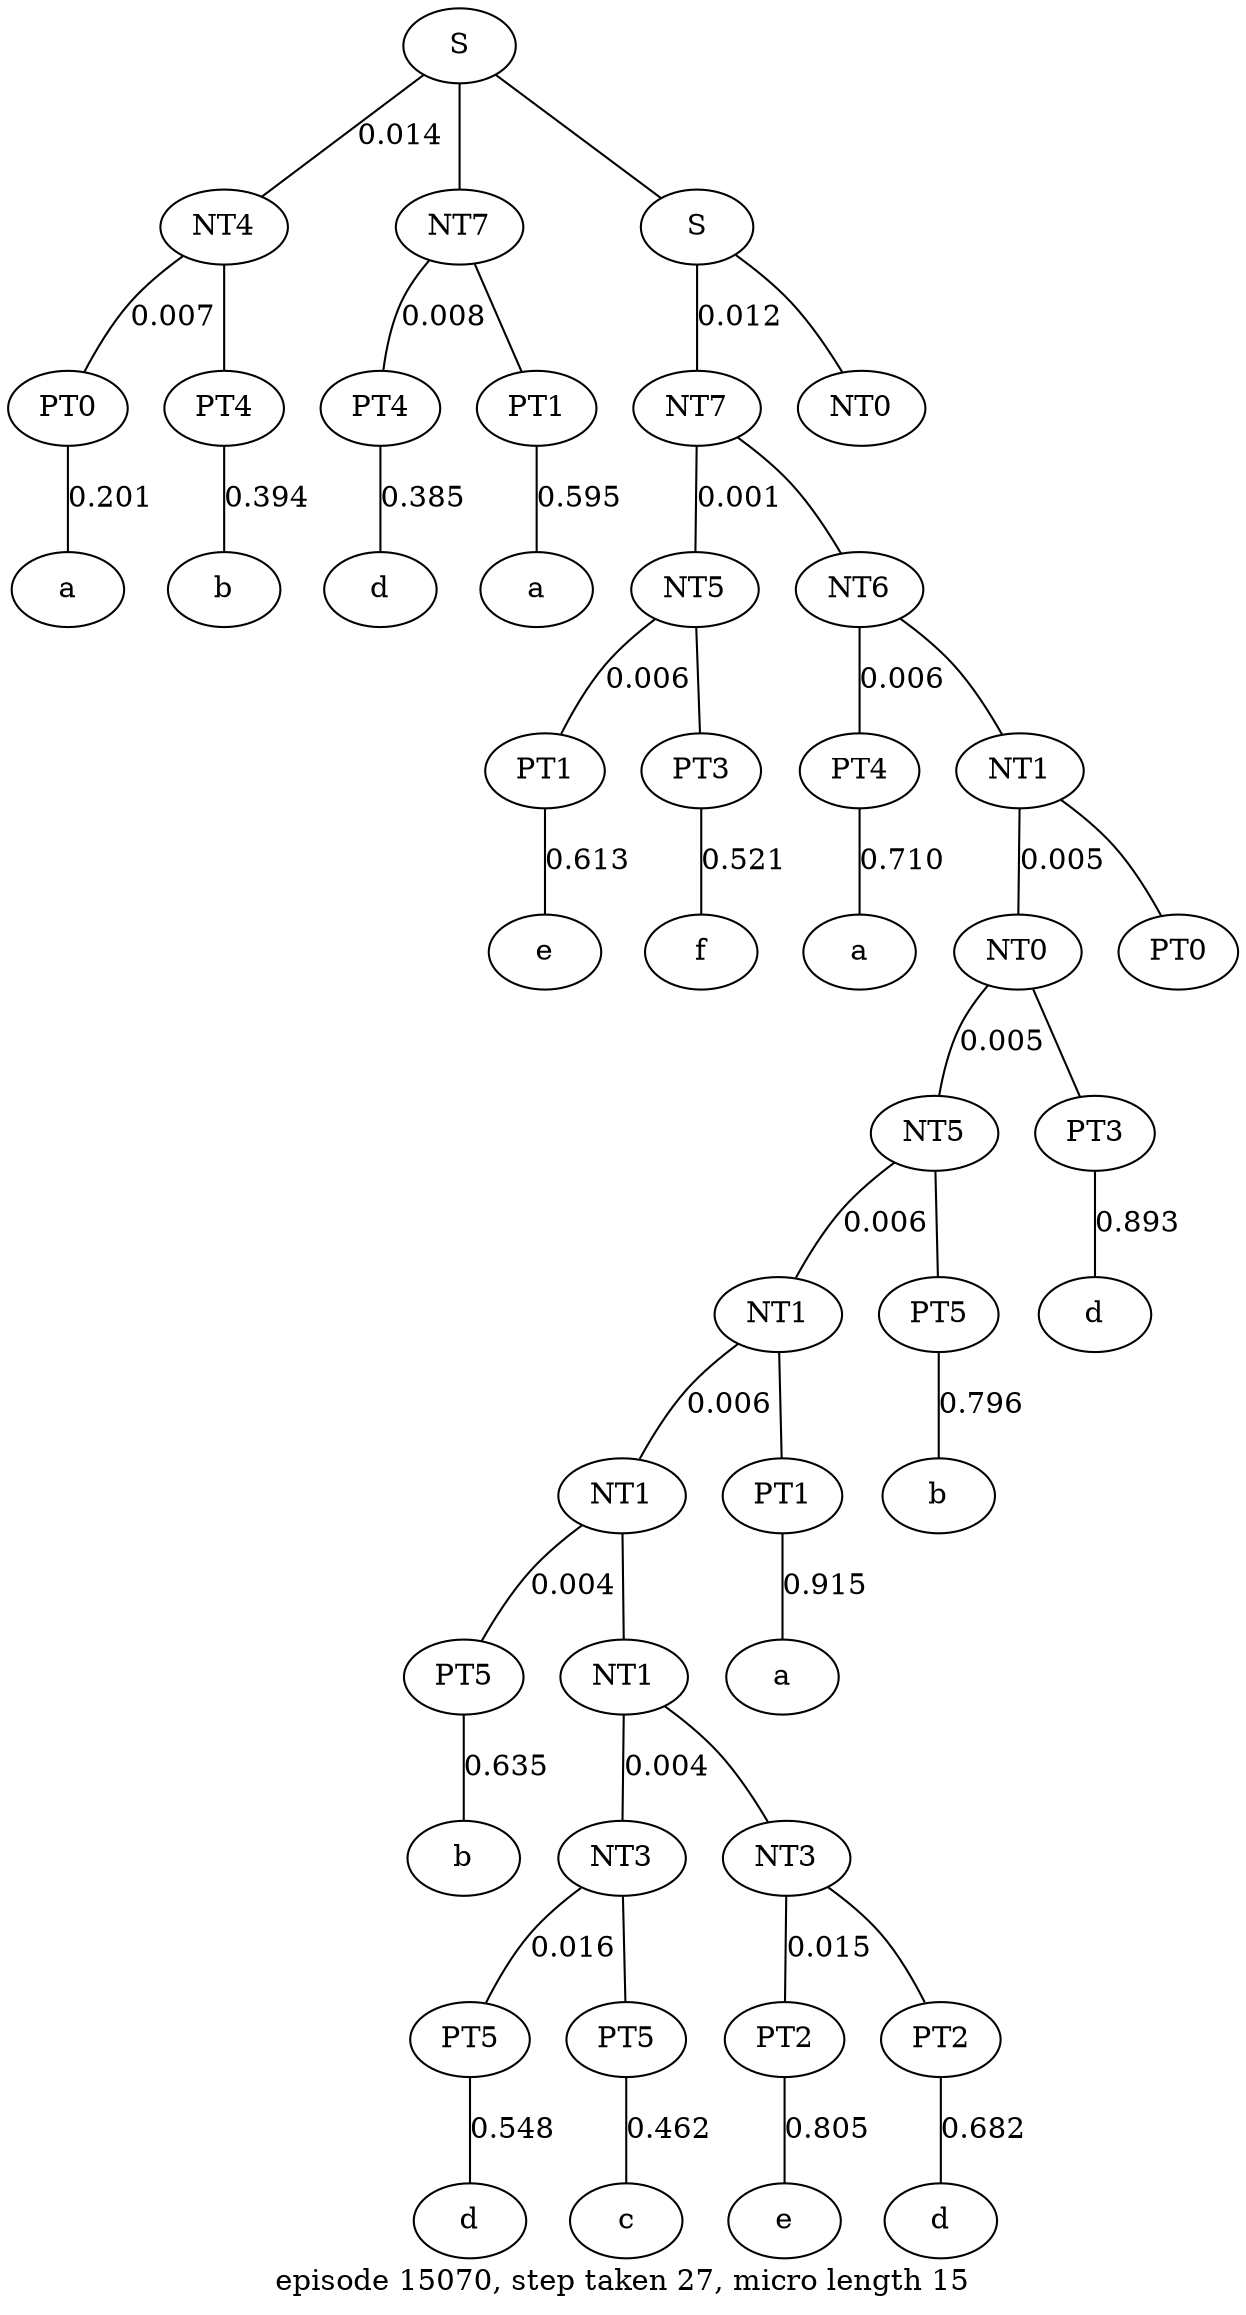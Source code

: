 graph
{

n1[label="S"]
n1--n2[label=0.014]
n1--n3
n2[label="NT4"]
n3[label="NT7"]

n2[label="NT4"]
n2--n5[label=0.007]
n2--n6
n5[label="PT0"]
n6[label="PT4"]

n5[label="PT0"]
n5--n7[label=0.201]
n7[label="a"]

n6[label="PT4"]
n6--n8[label=0.394]
n8[label="b"]

n3[label="NT7"]
n3--n9[label=0.008]
n3--n10
n9[label="PT4"]
n10[label="PT1"]

n9[label="PT4"]
n9--n11[label=0.385]
n11[label="d"]

n10[label="PT1"]
n10--n12[label=0.595]
n12[label="a"]

n1--n4
n4[label="S"]
n4--n13[label=0.012]
n4--n14
n13[label="NT7"]
n14[label="NT0"]

n13[label="NT7"]
n13--n16[label=0.001]
n13--n17
n16[label="NT5"]
n17[label="NT6"]

n16[label="NT5"]
n16--n18[label=0.006]
n16--n19
n18[label="PT1"]
n19[label="PT3"]

n18[label="PT1"]
n18--n20[label=0.613]
n20[label="e"]

n19[label="PT3"]
n19--n21[label=0.521]
n21[label="f"]

n17[label="NT6"]
n17--n22[label=0.006]
n17--n23
n22[label="PT4"]
n23[label="NT1"]

n22[label="PT4"]
n22--n24[label=0.710]
n24[label="a"]

n23[label="NT1"]
n23--n25[label=0.005]
n23--n26
n25[label="NT0"]
n26[label="PT0"]

n25[label="NT0"]
n25--n27[label=0.005]
n25--n28
n27[label="NT5"]
n28[label="PT3"]

n27[label="NT5"]
n27--n29[label=0.006]
n27--n30
n29[label="NT1"]
n30[label="PT5"]

n29[label="NT1"]
n29--n31[label=0.006]
n29--n32
n31[label="NT1"]
n32[label="PT1"]

n31[label="NT1"]
n31--n33[label=0.004]
n31--n34
n33[label="PT5"]
n34[label="NT1"]

n33[label="PT5"]
n33--n35[label=0.635]
n35[label="b"]

n34[label="NT1"]
n34--n36[label=0.004]
n34--n37
n36[label="NT3"]
n37[label="NT3"]

n36[label="NT3"]
n36--n38[label=0.016]
n36--n39
n38[label="PT5"]
n39[label="PT5"]

n38[label="PT5"]
n38--n40[label=0.548]
n40[label="d"]

n39[label="PT5"]
n39--n41[label=0.462]
n41[label="c"]

n37[label="NT3"]
n37--n42[label=0.015]
n37--n43
n42[label="PT2"]
n43[label="PT2"]

n42[label="PT2"]
n42--n44[label=0.805]
n44[label="e"]

n43[label="PT2"]
n43--n45[label=0.682]
n45[label="d"]

n32[label="PT1"]
n32--n46[label=0.915]
n46[label="a"]

n30[label="PT5"]
n30--n47[label=0.796]
n47[label="b"]

n28[label="PT3"]
n28--n48[label=0.893]
n48[label="d"]

label="episode 15070, step taken 27, micro length 15"
}
